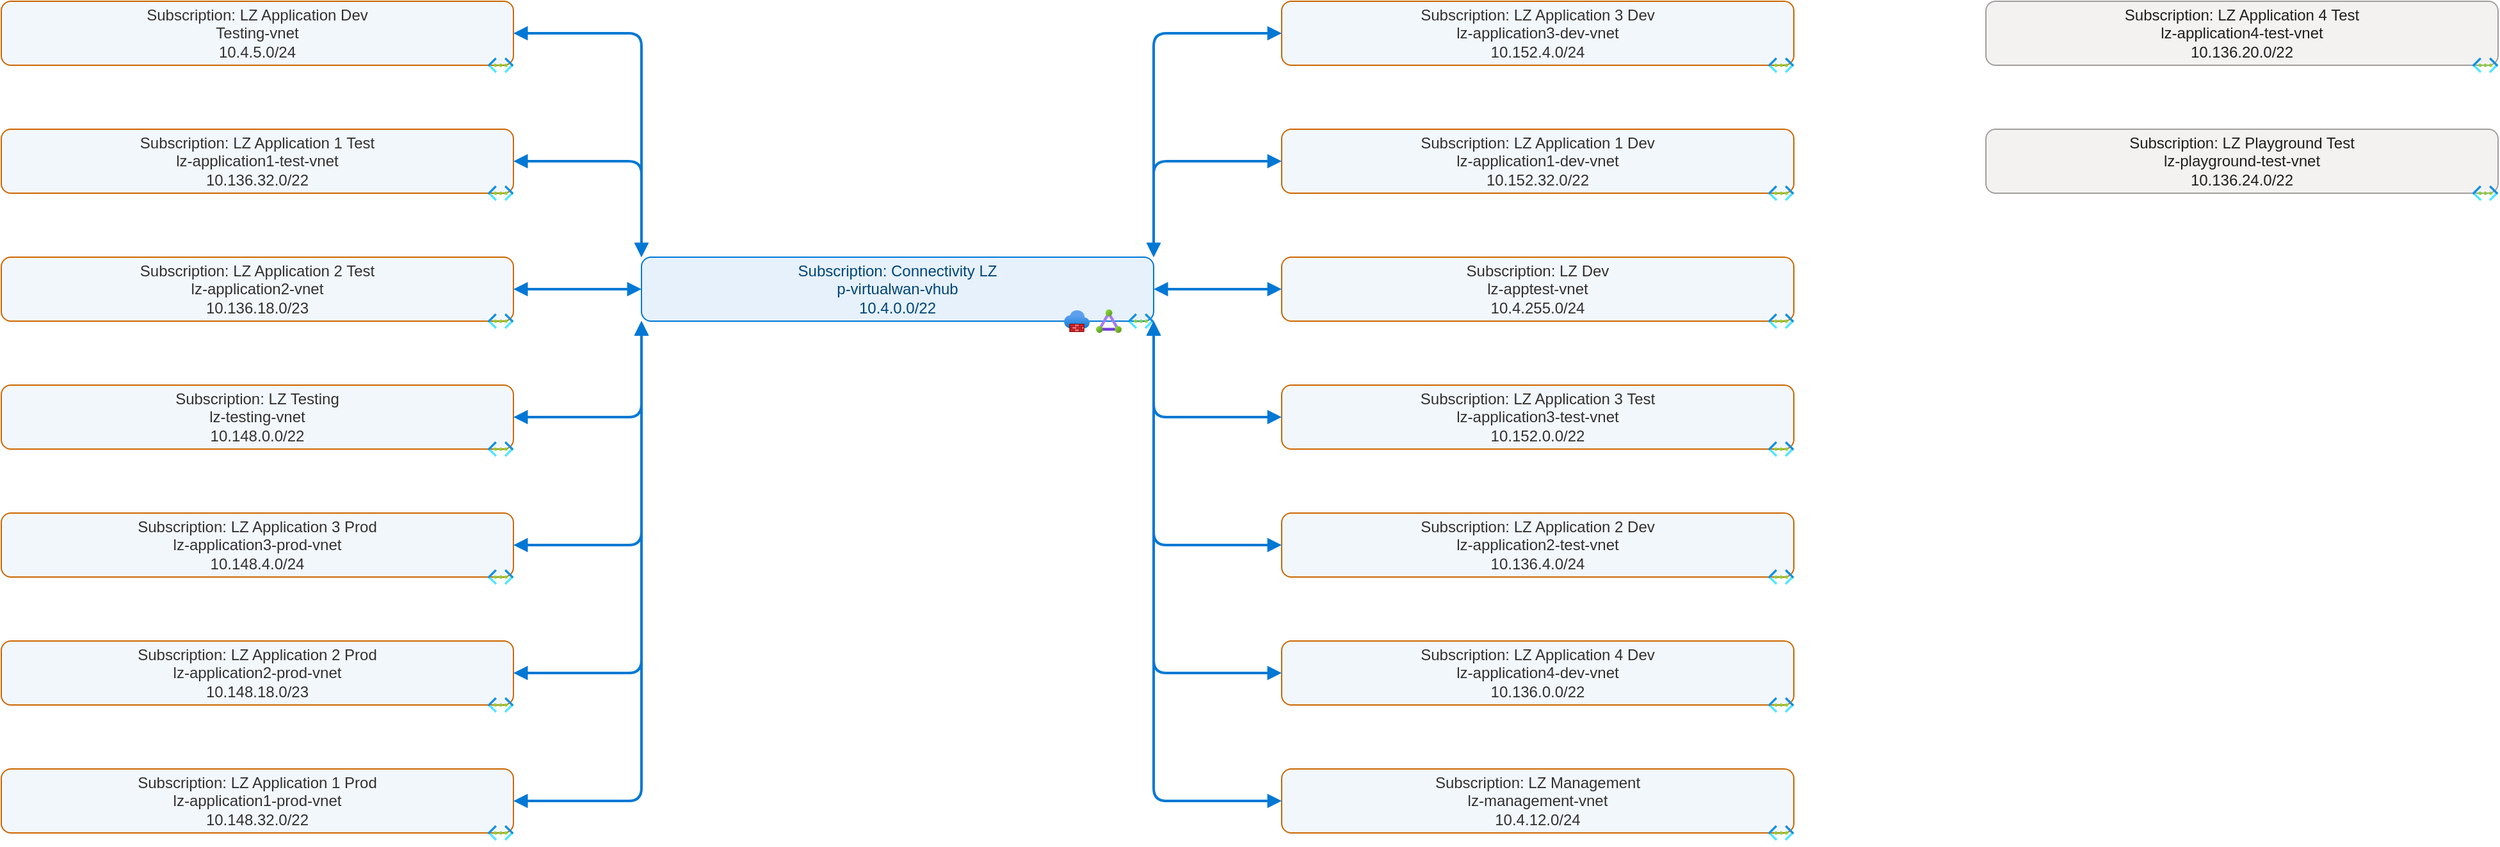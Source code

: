 <?xml version='1.0' encoding='UTF-8'?>
<mxfile version="25.0.2">
  <diagram name="Hub and Spoke Topology">
    <mxGraphModel dx="371" dy="1462" grid="0" gridSize="10" guides="1" tooltips="1" connect="1" arrows="1" fold="1" page="0" pageScale="1" pageWidth="827" pageHeight="1169" math="0" shadow="0" background="#ffffff">
      <root>
        <mxCell id="0"/>
        <mxCell id="1" parent="0"/>
        <mxCell id="hub" style="shape=rectangle;rounded=1;whiteSpace=wrap;html=1;strokeColor=#0078D4;fontColor=#004578;fillColor=#E6F1FB" vertex="1" parent="1" value="Subscription: Connectivity LZ&#10;p-virtualwan-vhub&#10;10.4.0.0/22">
          <mxGeometry x="400" y="400" width="400" height="50" as="geometry"/>
        </mxCell>
        <mxCell id="hub_image" style="shape=image;html=1;image=img/lib/azure2/networking/Virtual_Networks.svg;" vertex="1" parent="1">
          <mxGeometry x="780" y="440" width="20" height="20" as="geometry"/>
        </mxCell>
        <mxCell id="hub_virtualhub_image" style="shape=image;html=1;image=img/lib/azure2/networking/Virtual_WANs.svg;" vertex="1" parent="1">
          <mxGeometry x="190" y="415" width="20" height="20" as="geometry"/>
        </mxCell>
        <mxCell id="hub_expressroute_image" style="shape=image;html=1;image=img/lib/azure2/networking/ExpressRoute_Circuits.svg;" vertex="1" parent="1">
          <mxGeometry x="755" y="440" width="20" height="20" as="geometry"/>
        </mxCell>
        <mxCell id="hub_firewall_image" style="shape=image;html=1;image=img/lib/azure2/networking/Firewalls.svg;" vertex="1" parent="1">
          <mxGeometry x="730" y="440" width="20" height="20" as="geometry"/>
        </mxCell>
        <mxCell id="spoke_right_0" style="shape=rectangle;rounded=1;whiteSpace=wrap;html=1;strokeColor=#CC6600;fontColor=#323130;fillColor=#f2f7fc" vertex="1" parent="1" value="Subscription: LZ Application 3 Dev&#10;lz-application3-dev-vnet&#10;10.152.4.0/24">
          <mxGeometry x="900" y="200" width="400" height="50" as="geometry"/>
        </mxCell>
        <mxCell id="spoke0_image" style="shape=image;html=1;image=img/lib/azure2/networking/Virtual_Networks.svg;" vertex="1" parent="1">
          <mxGeometry x="1280" y="240" width="20" height="20" as="geometry"/>
        </mxCell>
        <mxCell id="edge_right_0" edge="1" source="hub" target="spoke_right_0" style="edgeStyle=orthogonalEdgeStyle;rounded=1;strokeColor=#0078D4;strokeWidth=2;endArrow=block;startArrow=block;" parent="1">
          <mxGeometry relative="1" as="geometry">
            <Array as="points">
              <mxPoint x="800" y="225"/>
              <mxPoint x="900" y="225"/>
            </Array>
          </mxGeometry>
        </mxCell>
        <mxCell id="spoke_right_1" style="shape=rectangle;rounded=1;whiteSpace=wrap;html=1;strokeColor=#CC6600;fontColor=#323130;fillColor=#f2f7fc" vertex="1" parent="1" value="Subscription: LZ Application 1 Dev&#10;lz-application1-dev-vnet&#10;10.152.32.0/22">
          <mxGeometry x="900" y="300" width="400" height="50" as="geometry"/>
        </mxCell>
        <mxCell id="spoke1_image" style="shape=image;html=1;image=img/lib/azure2/networking/Virtual_Networks.svg;" vertex="1" parent="1">
          <mxGeometry x="1280" y="340" width="20" height="20" as="geometry"/>
        </mxCell>
        <mxCell id="edge_right_1" edge="1" source="hub" target="spoke_right_1" style="edgeStyle=orthogonalEdgeStyle;rounded=1;strokeColor=#0078D4;strokeWidth=2;endArrow=block;startArrow=block;" parent="1">
          <mxGeometry relative="1" as="geometry">
            <Array as="points">
              <mxPoint x="800" y="325"/>
              <mxPoint x="900" y="325"/>
            </Array>
          </mxGeometry>
        </mxCell>
        <mxCell id="spoke_right_2" style="shape=rectangle;rounded=1;whiteSpace=wrap;html=1;strokeColor=#CC6600;fontColor=#323130;fillColor=#f2f7fc" vertex="1" parent="1" value="Subscription: LZ Dev&#10;lz-apptest-vnet&#10;10.4.255.0/24">
          <mxGeometry x="900" y="400" width="400" height="50" as="geometry"/>
        </mxCell>
        <mxCell id="spoke2_image" style="shape=image;html=1;image=img/lib/azure2/networking/Virtual_Networks.svg;" vertex="1" parent="1">
          <mxGeometry x="1280" y="440" width="20" height="20" as="geometry"/>
        </mxCell>
        <mxCell id="edge_right_2" edge="1" source="hub" target="spoke_right_2" style="edgeStyle=orthogonalEdgeStyle;rounded=1;strokeColor=#0078D4;strokeWidth=2;endArrow=block;startArrow=block;" parent="1">
          <mxGeometry relative="1" as="geometry">
            <Array as="points">
              <mxPoint x="800" y="425"/>
              <mxPoint x="900" y="425"/>
            </Array>
          </mxGeometry>
        </mxCell>
        <mxCell id="spoke_right_3" style="shape=rectangle;rounded=1;whiteSpace=wrap;html=1;strokeColor=#CC6600;fontColor=#323130;fillColor=#f2f7fc" vertex="1" parent="1" value="Subscription: LZ Application 3 Test&#10;lz-application3-test-vnet&#10;10.152.0.0/22">
          <mxGeometry x="900" y="500" width="400" height="50" as="geometry"/>
        </mxCell>
        <mxCell id="spoke3_image" style="shape=image;html=1;image=img/lib/azure2/networking/Virtual_Networks.svg;" vertex="1" parent="1">
          <mxGeometry x="1280" y="540" width="20" height="20" as="geometry"/>
        </mxCell>
        <mxCell id="edge_right_3" edge="1" source="hub" target="spoke_right_3" style="edgeStyle=orthogonalEdgeStyle;rounded=1;strokeColor=#0078D4;strokeWidth=2;endArrow=block;startArrow=block;" parent="1">
          <mxGeometry relative="1" as="geometry">
            <Array as="points">
              <mxPoint x="800" y="525"/>
              <mxPoint x="900" y="525"/>
            </Array>
          </mxGeometry>
        </mxCell>
        <mxCell id="spoke_right_4" style="shape=rectangle;rounded=1;whiteSpace=wrap;html=1;strokeColor=#CC6600;fontColor=#323130;fillColor=#f2f7fc" vertex="1" parent="1" value="Subscription: LZ Application 2 Dev&#10;lz-application2-test-vnet&#10;10.136.4.0/24">
          <mxGeometry x="900" y="600" width="400" height="50" as="geometry"/>
        </mxCell>
        <mxCell id="spoke4_image" style="shape=image;html=1;image=img/lib/azure2/networking/Virtual_Networks.svg;" vertex="1" parent="1">
          <mxGeometry x="1280" y="640" width="20" height="20" as="geometry"/>
        </mxCell>
        <mxCell id="edge_right_4" edge="1" source="hub" target="spoke_right_4" style="edgeStyle=orthogonalEdgeStyle;rounded=1;strokeColor=#0078D4;strokeWidth=2;endArrow=block;startArrow=block;" parent="1">
          <mxGeometry relative="1" as="geometry">
            <Array as="points">
              <mxPoint x="800" y="625"/>
              <mxPoint x="900" y="625"/>
            </Array>
          </mxGeometry>
        </mxCell>
        <mxCell id="spoke_right_5" style="shape=rectangle;rounded=1;whiteSpace=wrap;html=1;strokeColor=#CC6600;fontColor=#323130;fillColor=#f2f7fc" vertex="1" parent="1" value="Subscription: LZ Application 4 Dev&#10;lz-application4-dev-vnet&#10;10.136.0.0/22">
          <mxGeometry x="900" y="700" width="400" height="50" as="geometry"/>
        </mxCell>
        <mxCell id="spoke5_image" style="shape=image;html=1;image=img/lib/azure2/networking/Virtual_Networks.svg;" vertex="1" parent="1">
          <mxGeometry x="1280" y="740" width="20" height="20" as="geometry"/>
        </mxCell>
        <mxCell id="edge_right_5" edge="1" source="hub" target="spoke_right_5" style="edgeStyle=orthogonalEdgeStyle;rounded=1;strokeColor=#0078D4;strokeWidth=2;endArrow=block;startArrow=block;" parent="1">
          <mxGeometry relative="1" as="geometry">
            <Array as="points">
              <mxPoint x="800" y="725"/>
              <mxPoint x="900" y="725"/>
            </Array>
          </mxGeometry>
        </mxCell>
        <mxCell id="spoke_right_6" style="shape=rectangle;rounded=1;whiteSpace=wrap;html=1;strokeColor=#CC6600;fontColor=#323130;fillColor=#f2f7fc" vertex="1" parent="1" value="Subscription: LZ Management&#10;lz-management-vnet&#10;10.4.12.0/24">
          <mxGeometry x="900" y="800" width="400" height="50" as="geometry"/>
        </mxCell>
        <mxCell id="spoke6_image" style="shape=image;html=1;image=img/lib/azure2/networking/Virtual_Networks.svg;" vertex="1" parent="1">
          <mxGeometry x="1280" y="840" width="20" height="20" as="geometry"/>
        </mxCell>
        <mxCell id="edge_right_6" edge="1" source="hub" target="spoke_right_6" style="edgeStyle=orthogonalEdgeStyle;rounded=1;strokeColor=#0078D4;strokeWidth=2;endArrow=block;startArrow=block;" parent="1">
          <mxGeometry relative="1" as="geometry">
            <Array as="points">
              <mxPoint x="800" y="825"/>
              <mxPoint x="900" y="825"/>
            </Array>
          </mxGeometry>
        </mxCell>
        <mxCell id="spoke_left_0" style="shape=rectangle;rounded=1;whiteSpace=wrap;html=1;strokeColor=#CC6600;fontColor=#323130;fillColor=#f2f7fc" vertex="1" parent="1" value="Subscription: LZ Application Dev&#10;Testing-vnet&#10;10.4.5.0/24">
          <mxGeometry x="-100" y="200" width="400" height="50" as="geometry"/>
        </mxCell>
        <mxCell id="spoke_left0_image" style="shape=image;html=1;image=img/lib/azure2/networking/Virtual_Networks.svg;" vertex="1" parent="1">
          <mxGeometry x="280" y="240" width="20" height="20" as="geometry"/>
        </mxCell>
        <mxCell id="edge_left_0" edge="1" source="hub" target="spoke_left_0" style="edgeStyle=orthogonalEdgeStyle;rounded=1;strokeColor=#0078D4;strokeWidth=2;endArrow=block;startArrow=block;" parent="1">
          <mxGeometry relative="1" as="geometry">
            <Array as="points">
              <mxPoint x="400" y="225"/>
              <mxPoint x="300" y="225"/>
            </Array>
          </mxGeometry>
        </mxCell>
        <mxCell id="spoke_left_1" style="shape=rectangle;rounded=1;whiteSpace=wrap;html=1;strokeColor=#CC6600;fontColor=#323130;fillColor=#f2f7fc" vertex="1" parent="1" value="Subscription: LZ Application 1 Test&#10;lz-application1-test-vnet&#10;10.136.32.0/22">
          <mxGeometry x="-100" y="300" width="400" height="50" as="geometry"/>
        </mxCell>
        <mxCell id="spoke_left1_image" style="shape=image;html=1;image=img/lib/azure2/networking/Virtual_Networks.svg;" vertex="1" parent="1">
          <mxGeometry x="280" y="340" width="20" height="20" as="geometry"/>
        </mxCell>
        <mxCell id="edge_left_1" edge="1" source="hub" target="spoke_left_1" style="edgeStyle=orthogonalEdgeStyle;rounded=1;strokeColor=#0078D4;strokeWidth=2;endArrow=block;startArrow=block;" parent="1">
          <mxGeometry relative="1" as="geometry">
            <Array as="points">
              <mxPoint x="400" y="325"/>
              <mxPoint x="300" y="325"/>
            </Array>
          </mxGeometry>
        </mxCell>
        <mxCell id="spoke_left_2" style="shape=rectangle;rounded=1;whiteSpace=wrap;html=1;strokeColor=#CC6600;fontColor=#323130;fillColor=#f2f7fc" vertex="1" parent="1" value="Subscription: LZ Application 2 Test&#10;lz-application2-vnet&#10;10.136.18.0/23">
          <mxGeometry x="-100" y="400" width="400" height="50" as="geometry"/>
        </mxCell>
        <mxCell id="spoke_left2_image" style="shape=image;html=1;image=img/lib/azure2/networking/Virtual_Networks.svg;" vertex="1" parent="1">
          <mxGeometry x="280" y="440" width="20" height="20" as="geometry"/>
        </mxCell>
        <mxCell id="edge_left_2" edge="1" source="hub" target="spoke_left_2" style="edgeStyle=orthogonalEdgeStyle;rounded=1;strokeColor=#0078D4;strokeWidth=2;endArrow=block;startArrow=block;" parent="1">
          <mxGeometry relative="1" as="geometry">
            <Array as="points">
              <mxPoint x="400" y="425"/>
              <mxPoint x="300" y="425"/>
            </Array>
          </mxGeometry>
        </mxCell>
        <mxCell id="spoke_left_3" style="shape=rectangle;rounded=1;whiteSpace=wrap;html=1;strokeColor=#CC6600;fontColor=#323130;fillColor=#f2f7fc" vertex="1" parent="1" value="Subscription: LZ Testing&#10;lz-testing-vnet&#10;10.148.0.0/22">
          <mxGeometry x="-100" y="500" width="400" height="50" as="geometry"/>
        </mxCell>
        <mxCell id="spoke_left3_image" style="shape=image;html=1;image=img/lib/azure2/networking/Virtual_Networks.svg;" vertex="1" parent="1">
          <mxGeometry x="280" y="540" width="20" height="20" as="geometry"/>
        </mxCell>
        <mxCell id="edge_left_3" edge="1" source="hub" target="spoke_left_3" style="edgeStyle=orthogonalEdgeStyle;rounded=1;strokeColor=#0078D4;strokeWidth=2;endArrow=block;startArrow=block;" parent="1">
          <mxGeometry relative="1" as="geometry">
            <Array as="points">
              <mxPoint x="400" y="525"/>
              <mxPoint x="300" y="525"/>
            </Array>
          </mxGeometry>
        </mxCell>
        <mxCell id="spoke_left_4" style="shape=rectangle;rounded=1;whiteSpace=wrap;html=1;strokeColor=#CC6600;fontColor=#323130;fillColor=#f2f7fc" vertex="1" parent="1" value="Subscription: LZ Application 3 Prod&#10;lz-application3-prod-vnet&#10;10.148.4.0/24">
          <mxGeometry x="-100" y="600" width="400" height="50" as="geometry"/>
        </mxCell>
        <mxCell id="spoke_left4_image" style="shape=image;html=1;image=img/lib/azure2/networking/Virtual_Networks.svg;" vertex="1" parent="1">
          <mxGeometry x="280" y="640" width="20" height="20" as="geometry"/>
        </mxCell>
        <mxCell id="edge_left_4" edge="1" source="hub" target="spoke_left_4" style="edgeStyle=orthogonalEdgeStyle;rounded=1;strokeColor=#0078D4;strokeWidth=2;endArrow=block;startArrow=block;" parent="1">
          <mxGeometry relative="1" as="geometry">
            <Array as="points">
              <mxPoint x="400" y="625"/>
              <mxPoint x="300" y="625"/>
            </Array>
          </mxGeometry>
        </mxCell>
        <mxCell id="spoke_left_5" style="shape=rectangle;rounded=1;whiteSpace=wrap;html=1;strokeColor=#CC6600;fontColor=#323130;fillColor=#f2f7fc" vertex="1" parent="1" value="Subscription: LZ Application 2 Prod&#10;lz-application2-prod-vnet&#10;10.148.18.0/23">
          <mxGeometry x="-100" y="700" width="400" height="50" as="geometry"/>
        </mxCell>
        <mxCell id="spoke_left5_image" style="shape=image;html=1;image=img/lib/azure2/networking/Virtual_Networks.svg;" vertex="1" parent="1">
          <mxGeometry x="280" y="740" width="20" height="20" as="geometry"/>
        </mxCell>
        <mxCell id="edge_left_5" edge="1" source="hub" target="spoke_left_5" style="edgeStyle=orthogonalEdgeStyle;rounded=1;strokeColor=#0078D4;strokeWidth=2;endArrow=block;startArrow=block;" parent="1">
          <mxGeometry relative="1" as="geometry">
            <Array as="points">
              <mxPoint x="400" y="725"/>
              <mxPoint x="300" y="725"/>
            </Array>
          </mxGeometry>
        </mxCell>
        <mxCell id="spoke_left_6" style="shape=rectangle;rounded=1;whiteSpace=wrap;html=1;strokeColor=#CC6600;fontColor=#323130;fillColor=#f2f7fc" vertex="1" parent="1" value="Subscription: LZ Application 1 Prod&#10;lz-application1-prod-vnet&#10;10.148.32.0/22">
          <mxGeometry x="-100" y="800" width="400" height="50" as="geometry"/>
        </mxCell>
        <mxCell id="spoke_left6_image" style="shape=image;html=1;image=img/lib/azure2/networking/Virtual_Networks.svg;" vertex="1" parent="1">
          <mxGeometry x="280" y="840" width="20" height="20" as="geometry"/>
        </mxCell>
        <mxCell id="edge_left_6" edge="1" source="hub" target="spoke_left_6" style="edgeStyle=orthogonalEdgeStyle;rounded=1;strokeColor=#0078D4;strokeWidth=2;endArrow=block;startArrow=block;" parent="1">
          <mxGeometry relative="1" as="geometry">
            <Array as="points">
              <mxPoint x="400" y="825"/>
              <mxPoint x="300" y="825"/>
            </Array>
          </mxGeometry>
        </mxCell>
        <mxCell id="nonpeered_spoke0" style="shape=rectangle;rounded=1;whiteSpace=wrap;html=1;strokeColor=#A19F9D;fontColor=#201F1E;fillColor=#F3F2F1" vertex="1" parent="1" value="Subscription: LZ Application 4 Test&#10;lz-application4-test-vnet&#10;10.136.20.0/22">
          <mxGeometry x="1450" y="200" width="400" height="50" as="geometry"/>
        </mxCell>
        <mxCell id="nonpeered_spoke0_image" style="shape=image;html=1;image=img/lib/azure2/networking/Virtual_Networks.svg;" vertex="1" parent="1">
          <mxGeometry x="1830" y="240" width="20" height="20" as="geometry"/>
        </mxCell>
        <mxCell id="nonpeered_spoke1" style="shape=rectangle;rounded=1;whiteSpace=wrap;html=1;strokeColor=#A19F9D;fontColor=#201F1E;fillColor=#F3F2F1" vertex="1" parent="1" value="Subscription: LZ Playground Test&#10;lz-playground-test-vnet&#10;10.136.24.0/22">
          <mxGeometry x="1450" y="300" width="400" height="50" as="geometry"/>
        </mxCell>
        <mxCell id="nonpeered_spoke1_image" style="shape=image;html=1;image=img/lib/azure2/networking/Virtual_Networks.svg;" vertex="1" parent="1">
          <mxGeometry x="1830" y="340" width="20" height="20" as="geometry"/>
        </mxCell>
      </root>
    </mxGraphModel>
  </diagram>
</mxfile>
